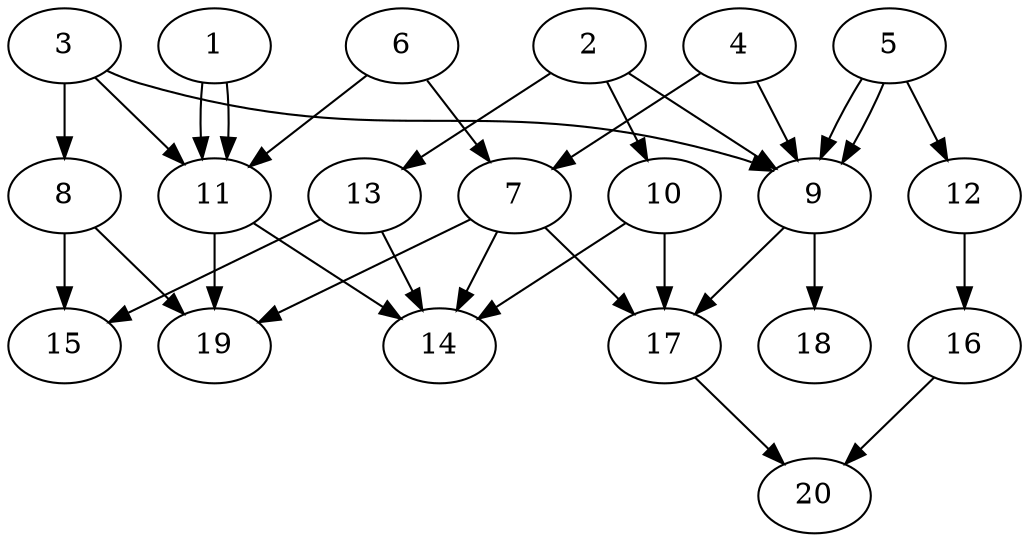 // DAG automatically generated by daggen at Tue Jul 23 14:28:59 2019
// ./daggen --dot -n 20 --ccr 0.4 --fat 0.6 --regular 0.5 --density 0.7 --mindata 5242880 --maxdata 52428800 
digraph G {
  1 [size="34964480", alpha="0.16", expect_size="13985792"] 
  1 -> 11 [size ="13985792"]
  1 -> 11 [size ="13985792"]
  2 [size="64870400", alpha="0.09", expect_size="25948160"] 
  2 -> 9 [size ="25948160"]
  2 -> 10 [size ="25948160"]
  2 -> 13 [size ="25948160"]
  3 [size="51443200", alpha="0.18", expect_size="20577280"] 
  3 -> 8 [size ="20577280"]
  3 -> 9 [size ="20577280"]
  3 -> 11 [size ="20577280"]
  4 [size="108454400", alpha="0.17", expect_size="43381760"] 
  4 -> 7 [size ="43381760"]
  4 -> 9 [size ="43381760"]
  5 [size="53611520", alpha="0.13", expect_size="21444608"] 
  5 -> 9 [size ="21444608"]
  5 -> 9 [size ="21444608"]
  5 -> 12 [size ="21444608"]
  6 [size="49735680", alpha="0.02", expect_size="19894272"] 
  6 -> 7 [size ="19894272"]
  6 -> 11 [size ="19894272"]
  7 [size="70502400", alpha="0.12", expect_size="28200960"] 
  7 -> 14 [size ="28200960"]
  7 -> 17 [size ="28200960"]
  7 -> 19 [size ="28200960"]
  8 [size="54814720", alpha="0.03", expect_size="21925888"] 
  8 -> 15 [size ="21925888"]
  8 -> 19 [size ="21925888"]
  9 [size="24235520", alpha="0.18", expect_size="9694208"] 
  9 -> 17 [size ="9694208"]
  9 -> 18 [size ="9694208"]
  10 [size="89200640", alpha="0.09", expect_size="35680256"] 
  10 -> 14 [size ="35680256"]
  10 -> 17 [size ="35680256"]
  11 [size="67279360", alpha="0.12", expect_size="26911744"] 
  11 -> 14 [size ="26911744"]
  11 -> 19 [size ="26911744"]
  12 [size="41118720", alpha="0.02", expect_size="16447488"] 
  12 -> 16 [size ="16447488"]
  13 [size="93160960", alpha="0.10", expect_size="37264384"] 
  13 -> 14 [size ="37264384"]
  13 -> 15 [size ="37264384"]
  14 [size="82076160", alpha="0.04", expect_size="32830464"] 
  15 [size="66140160", alpha="0.02", expect_size="26456064"] 
  16 [size="23006720", alpha="0.03", expect_size="9202688"] 
  16 -> 20 [size ="9202688"]
  17 [size="34944000", alpha="0.14", expect_size="13977600"] 
  17 -> 20 [size ="13977600"]
  18 [size="107788800", alpha="0.02", expect_size="43115520"] 
  19 [size="125148160", alpha="0.03", expect_size="50059264"] 
  20 [size="110517760", alpha="0.00", expect_size="44207104"] 
}
